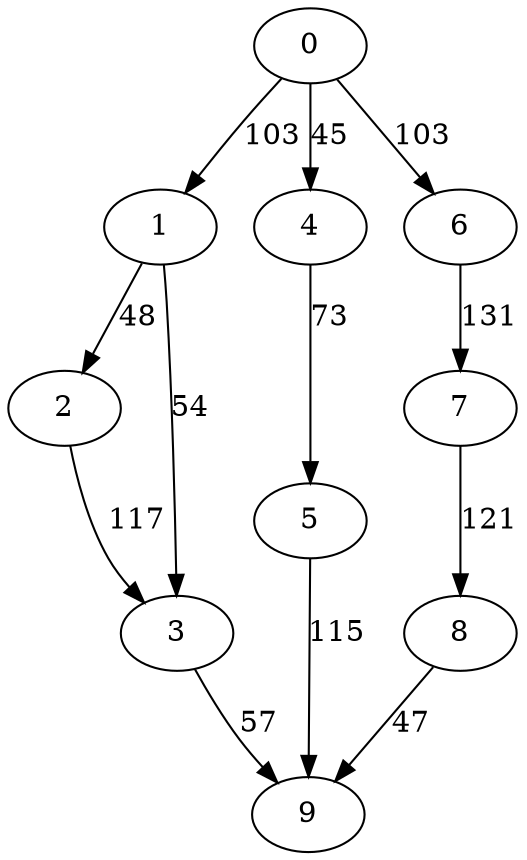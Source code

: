 digraph t10p2r5_2 {
0 -> 1 [ label = 103 ];
0 -> 4 [ label = 45 ];
0 -> 6 [ label = 103 ];
1 -> 2 [ label = 48 ];
1 -> 3 [ label = 54 ];
2 -> 3 [ label = 117 ];
3 -> 9 [ label = 57 ];
4 -> 5 [ label = 73 ];
5 -> 9 [ label = 115 ];
6 -> 7 [ label = 131 ];
7 -> 8 [ label = 121 ];
8 -> 9 [ label = 47 ];
 }

